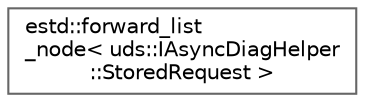 digraph "Graphical Class Hierarchy"
{
 // LATEX_PDF_SIZE
  bgcolor="transparent";
  edge [fontname=Helvetica,fontsize=10,labelfontname=Helvetica,labelfontsize=10];
  node [fontname=Helvetica,fontsize=10,shape=box,height=0.2,width=0.4];
  rankdir="LR";
  Node0 [id="Node000000",label="estd::forward_list\l_node\< uds::IAsyncDiagHelper\l::StoredRequest \>",height=0.2,width=0.4,color="grey40", fillcolor="white", style="filled",URL="$d7/d3f/classestd_1_1forward__list__node.html",tooltip=" "];
}
